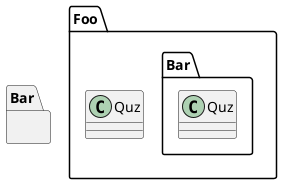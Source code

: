 {
  "sha1": "pf87uaph684nfm1k9oaqvmxhiiky92i",
  "insertion": {
    "when": "2024-06-04T17:28:41.118Z",
    "url": "https://github.com/plantuml/plantuml/issues/1515",
    "user": "plantuml@gmail.com"
  }
}
@startuml
namespace Foo {
    namespace Bar {
        class Quz
    }

    class Quz
}

namespace Bar {}

@enduml
